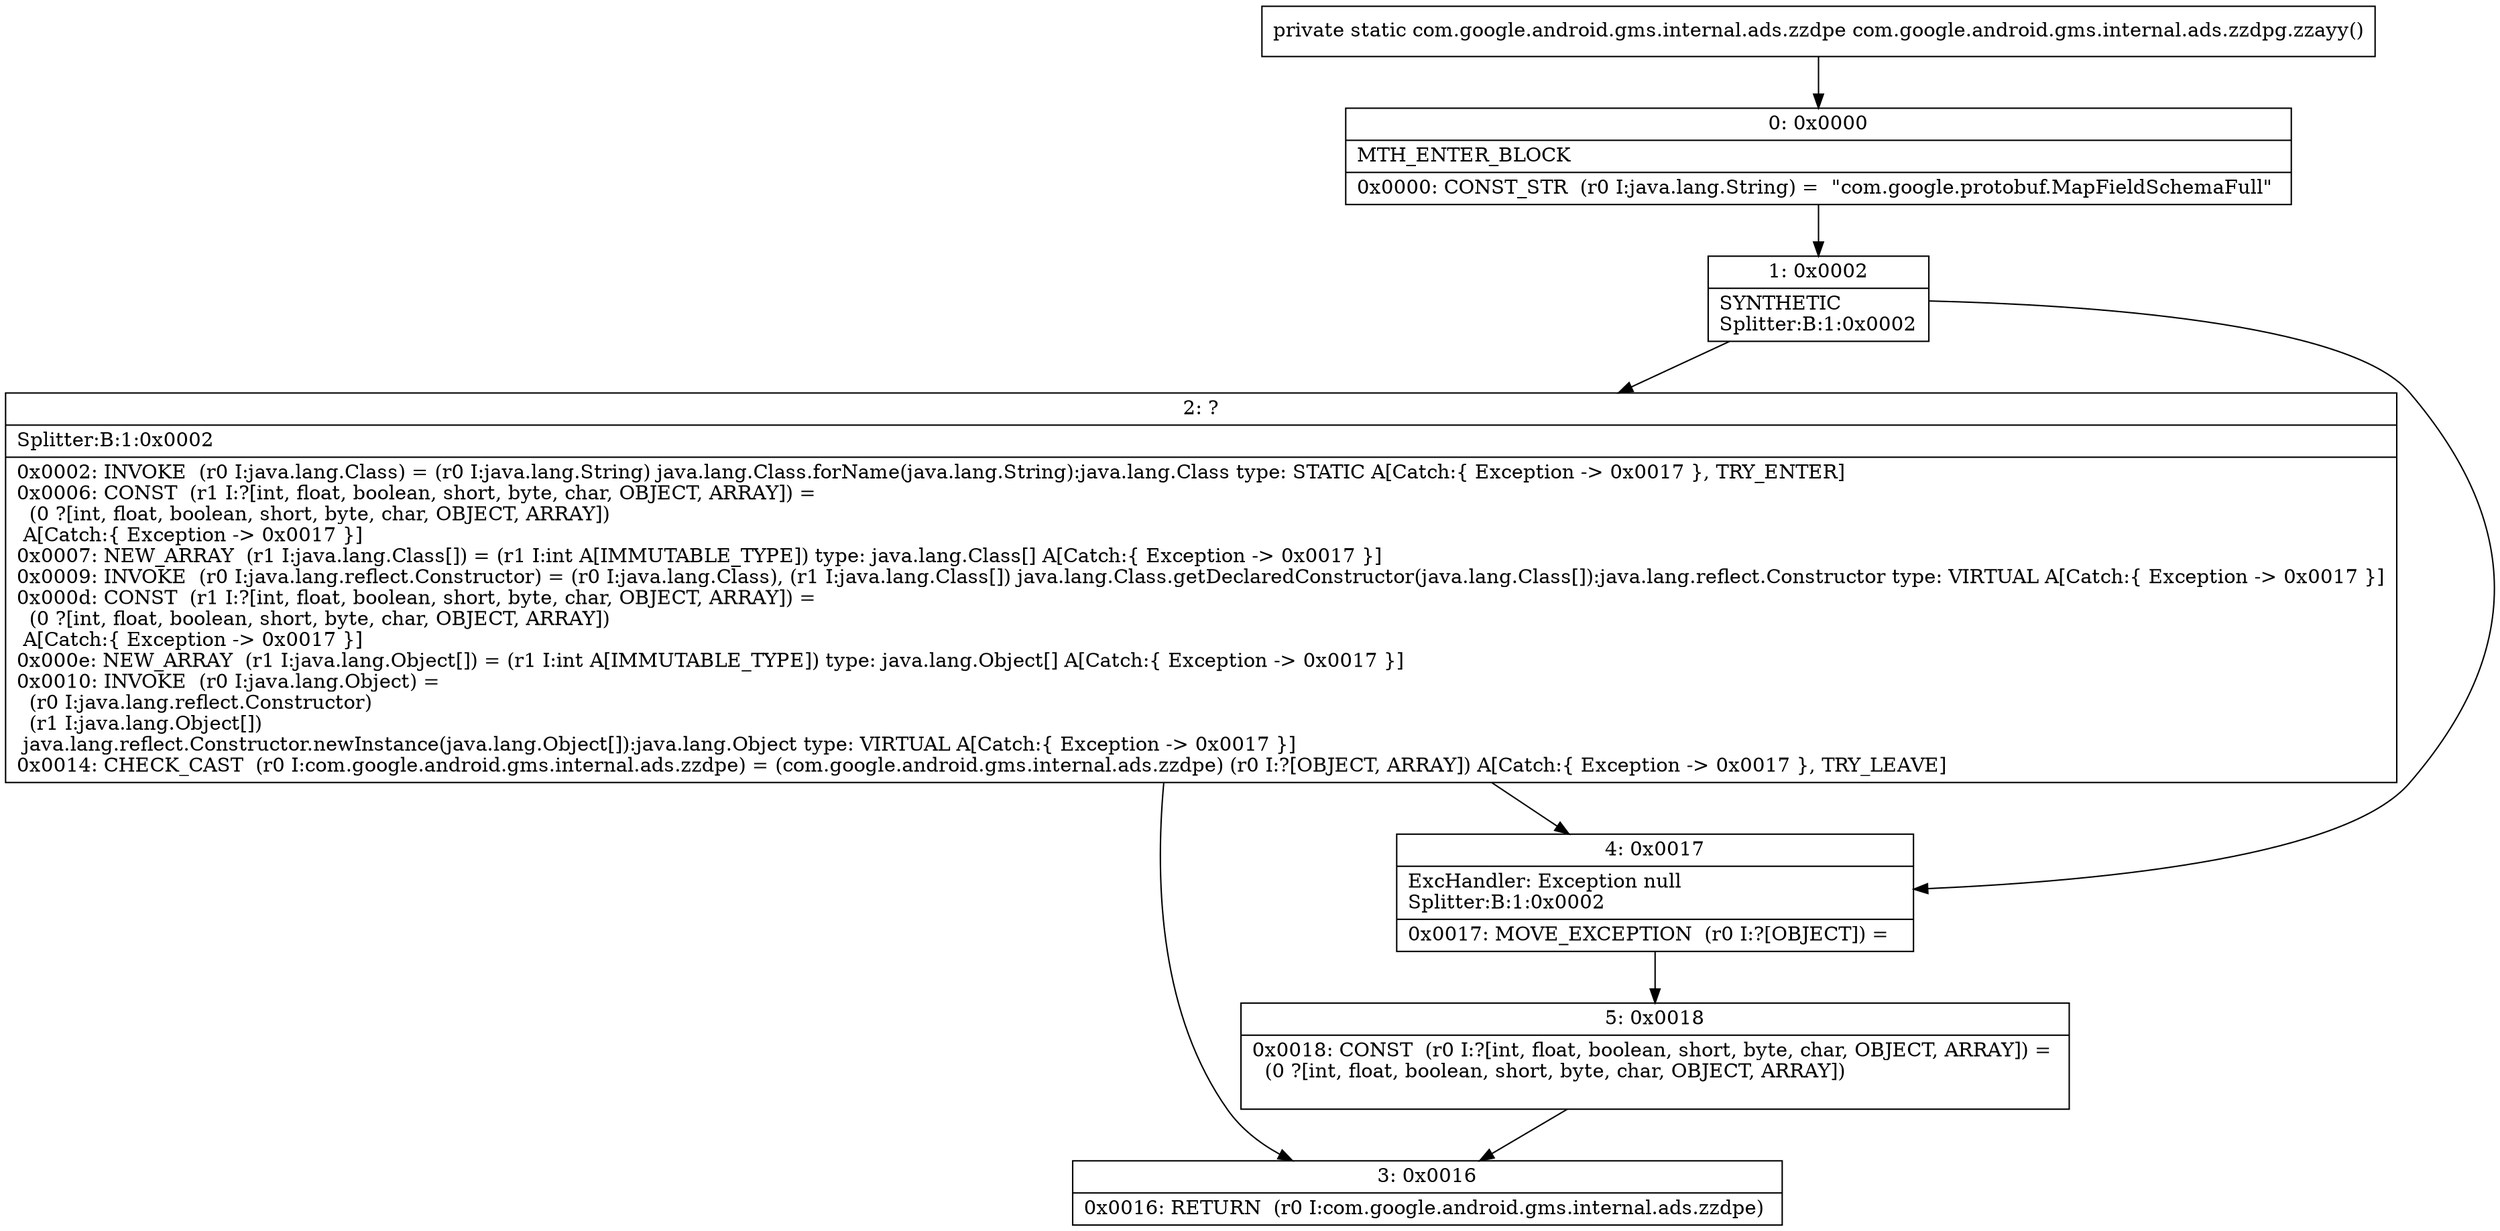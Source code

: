 digraph "CFG forcom.google.android.gms.internal.ads.zzdpg.zzayy()Lcom\/google\/android\/gms\/internal\/ads\/zzdpe;" {
Node_0 [shape=record,label="{0\:\ 0x0000|MTH_ENTER_BLOCK\l|0x0000: CONST_STR  (r0 I:java.lang.String) =  \"com.google.protobuf.MapFieldSchemaFull\" \l}"];
Node_1 [shape=record,label="{1\:\ 0x0002|SYNTHETIC\lSplitter:B:1:0x0002\l}"];
Node_2 [shape=record,label="{2\:\ ?|Splitter:B:1:0x0002\l|0x0002: INVOKE  (r0 I:java.lang.Class) = (r0 I:java.lang.String) java.lang.Class.forName(java.lang.String):java.lang.Class type: STATIC A[Catch:\{ Exception \-\> 0x0017 \}, TRY_ENTER]\l0x0006: CONST  (r1 I:?[int, float, boolean, short, byte, char, OBJECT, ARRAY]) = \l  (0 ?[int, float, boolean, short, byte, char, OBJECT, ARRAY])\l A[Catch:\{ Exception \-\> 0x0017 \}]\l0x0007: NEW_ARRAY  (r1 I:java.lang.Class[]) = (r1 I:int A[IMMUTABLE_TYPE]) type: java.lang.Class[] A[Catch:\{ Exception \-\> 0x0017 \}]\l0x0009: INVOKE  (r0 I:java.lang.reflect.Constructor) = (r0 I:java.lang.Class), (r1 I:java.lang.Class[]) java.lang.Class.getDeclaredConstructor(java.lang.Class[]):java.lang.reflect.Constructor type: VIRTUAL A[Catch:\{ Exception \-\> 0x0017 \}]\l0x000d: CONST  (r1 I:?[int, float, boolean, short, byte, char, OBJECT, ARRAY]) = \l  (0 ?[int, float, boolean, short, byte, char, OBJECT, ARRAY])\l A[Catch:\{ Exception \-\> 0x0017 \}]\l0x000e: NEW_ARRAY  (r1 I:java.lang.Object[]) = (r1 I:int A[IMMUTABLE_TYPE]) type: java.lang.Object[] A[Catch:\{ Exception \-\> 0x0017 \}]\l0x0010: INVOKE  (r0 I:java.lang.Object) = \l  (r0 I:java.lang.reflect.Constructor)\l  (r1 I:java.lang.Object[])\l java.lang.reflect.Constructor.newInstance(java.lang.Object[]):java.lang.Object type: VIRTUAL A[Catch:\{ Exception \-\> 0x0017 \}]\l0x0014: CHECK_CAST  (r0 I:com.google.android.gms.internal.ads.zzdpe) = (com.google.android.gms.internal.ads.zzdpe) (r0 I:?[OBJECT, ARRAY]) A[Catch:\{ Exception \-\> 0x0017 \}, TRY_LEAVE]\l}"];
Node_3 [shape=record,label="{3\:\ 0x0016|0x0016: RETURN  (r0 I:com.google.android.gms.internal.ads.zzdpe) \l}"];
Node_4 [shape=record,label="{4\:\ 0x0017|ExcHandler: Exception null\lSplitter:B:1:0x0002\l|0x0017: MOVE_EXCEPTION  (r0 I:?[OBJECT]) =  \l}"];
Node_5 [shape=record,label="{5\:\ 0x0018|0x0018: CONST  (r0 I:?[int, float, boolean, short, byte, char, OBJECT, ARRAY]) = \l  (0 ?[int, float, boolean, short, byte, char, OBJECT, ARRAY])\l \l}"];
MethodNode[shape=record,label="{private static com.google.android.gms.internal.ads.zzdpe com.google.android.gms.internal.ads.zzdpg.zzayy() }"];
MethodNode -> Node_0;
Node_0 -> Node_1;
Node_1 -> Node_2;
Node_1 -> Node_4;
Node_2 -> Node_3;
Node_2 -> Node_4;
Node_4 -> Node_5;
Node_5 -> Node_3;
}

